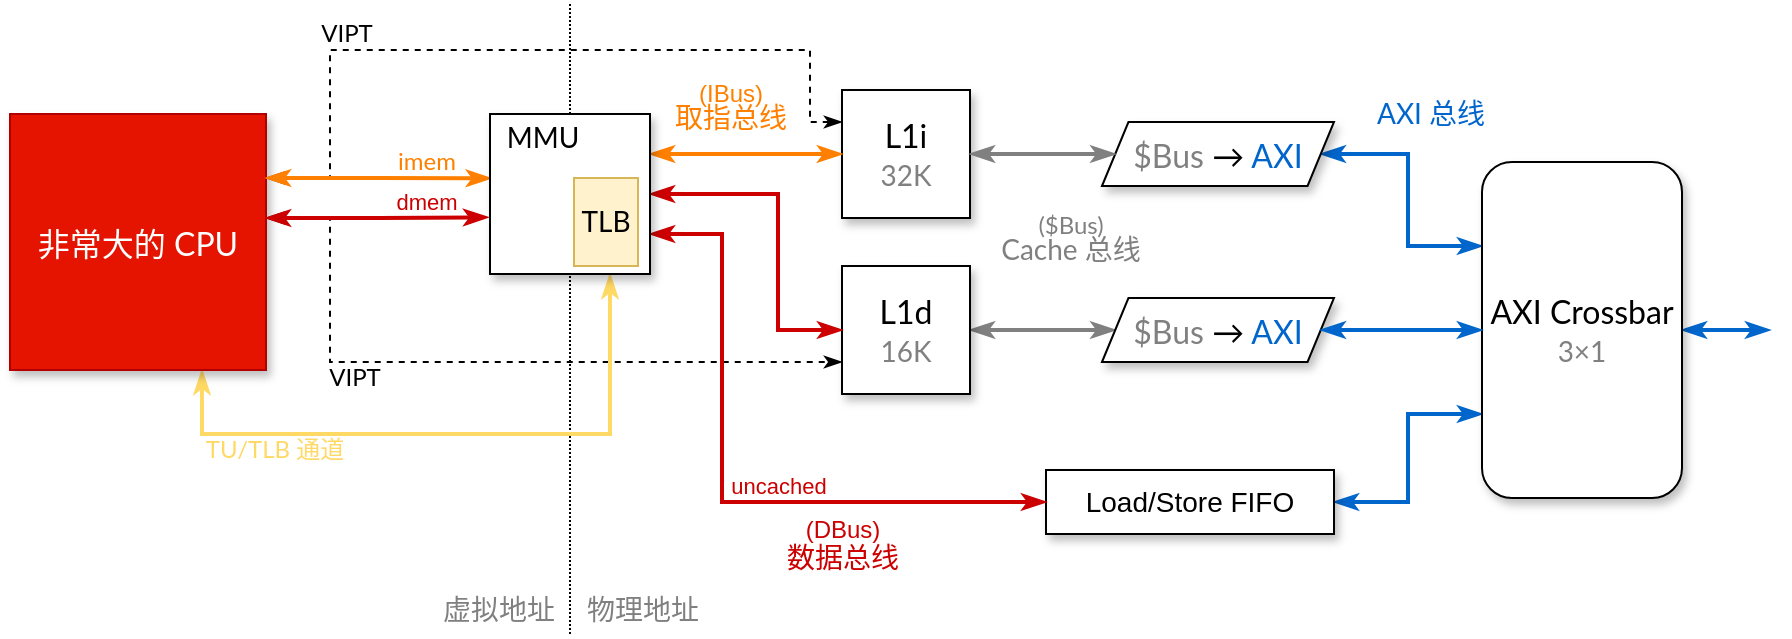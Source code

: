 <mxfile version="13.5.7" type="device"><diagram id="KAqjz7zcjYPBLz1x9ajG" name="Page-1"><mxGraphModel dx="214" dy="165" grid="1" gridSize="4" guides="1" tooltips="1" connect="1" arrows="1" fold="1" page="1" pageScale="1" pageWidth="850" pageHeight="1100" math="0" shadow="0"><root><mxCell id="0"/><mxCell id="1" parent="0"/><mxCell id="pgW4turYCSJJqPB_iv1n-37" value="" style="endArrow=none;html=1;strokeWidth=1;fontFamily=Lato;fontSize=12;fontColor=#CC0000;dashed=1;dashPattern=1 1;" parent="1" edge="1"><mxGeometry width="50" height="50" relative="1" as="geometry"><mxPoint x="440" y="612" as="sourcePoint"/><mxPoint x="440" y="296" as="targetPoint"/></mxGeometry></mxCell><mxCell id="pgW4turYCSJJqPB_iv1n-16" style="edgeStyle=orthogonalEdgeStyle;rounded=0;orthogonalLoop=1;jettySize=auto;html=1;exitX=1;exitY=0.25;exitDx=0;exitDy=0;entryX=0;entryY=0.25;entryDx=0;entryDy=0;startArrow=classicThin;startFill=1;endArrow=classicThin;endFill=1;fontFamily=Lato;fontSize=12;fontColor=#000000;dashed=1;strokeColor=#000000;" parent="1" source="pgW4turYCSJJqPB_iv1n-1" target="pgW4turYCSJJqPB_iv1n-10" edge="1"><mxGeometry relative="1" as="geometry"><Array as="points"><mxPoint x="320" y="384"/><mxPoint x="320" y="320"/><mxPoint x="560" y="320"/><mxPoint x="560" y="356"/></Array></mxGeometry></mxCell><mxCell id="pgW4turYCSJJqPB_iv1n-17" value="VIPT" style="edgeLabel;html=1;align=center;verticalAlign=middle;resizable=0;points=[];fontSize=12;fontFamily=Lato;labelBackgroundColor=none;fontColor=#000000;" parent="pgW4turYCSJJqPB_iv1n-16" vertex="1" connectable="0"><mxGeometry x="-0.079" y="2" relative="1" as="geometry"><mxPoint x="-74.76" y="-6" as="offset"/></mxGeometry></mxCell><mxCell id="pgW4turYCSJJqPB_iv1n-18" style="edgeStyle=orthogonalEdgeStyle;rounded=0;orthogonalLoop=1;jettySize=auto;html=1;entryX=0;entryY=0.75;entryDx=0;entryDy=0;dashed=1;startArrow=classicThin;startFill=1;endArrow=classicThin;endFill=1;fontFamily=Lato;fontSize=12;fontColor=#000000;strokeColor=#000000;" parent="1" target="pgW4turYCSJJqPB_iv1n-11" edge="1"><mxGeometry relative="1" as="geometry"><Array as="points"><mxPoint x="288" y="404"/><mxPoint x="320" y="404"/><mxPoint x="320" y="476"/></Array><mxPoint x="288" y="404" as="sourcePoint"/></mxGeometry></mxCell><mxCell id="pgW4turYCSJJqPB_iv1n-20" value="VIPT" style="edgeLabel;html=1;align=center;verticalAlign=middle;resizable=0;points=[];fontSize=12;fontFamily=Lato;labelBackgroundColor=none;fontColor=#000000;" parent="pgW4turYCSJJqPB_iv1n-18" vertex="1" connectable="0"><mxGeometry x="-0.571" relative="1" as="geometry"><mxPoint x="12.03" y="34.67" as="offset"/></mxGeometry></mxCell><mxCell id="pgW4turYCSJJqPB_iv1n-42" style="edgeStyle=orthogonalEdgeStyle;rounded=0;orthogonalLoop=1;jettySize=auto;html=1;exitX=0.75;exitY=1;exitDx=0;exitDy=0;entryX=0.75;entryY=1;entryDx=0;entryDy=0;startArrow=classicThin;startFill=1;endArrow=classicThin;endFill=1;strokeWidth=2;fontFamily=Lato;fontSize=12;fontColor=#FFD966;strokeColor=#FFD966;" parent="1" source="pgW4turYCSJJqPB_iv1n-1" target="pgW4turYCSJJqPB_iv1n-2" edge="1"><mxGeometry relative="1" as="geometry"><Array as="points"><mxPoint x="256" y="512"/><mxPoint x="460" y="512"/></Array></mxGeometry></mxCell><mxCell id="pgW4turYCSJJqPB_iv1n-43" value="TU/TLB 通道" style="edgeLabel;html=1;align=center;verticalAlign=middle;resizable=0;points=[];fontSize=12;fontFamily=Lato;labelBackgroundColor=none;fontColor=#FFD966;" parent="pgW4turYCSJJqPB_iv1n-42" vertex="1" connectable="0"><mxGeometry x="0.184" y="-2" relative="1" as="geometry"><mxPoint x="-119.2" y="6" as="offset"/></mxGeometry></mxCell><mxCell id="pgW4turYCSJJqPB_iv1n-1" value="非常大的 CPU" style="rounded=0;whiteSpace=wrap;html=1;fontSize=16;fontFamily=Lato;shadow=1;fillColor=#e51400;strokeColor=#B20000;fontColor=#ffffff;" parent="1" vertex="1"><mxGeometry x="160" y="352" width="128" height="128" as="geometry"/></mxCell><mxCell id="pgW4turYCSJJqPB_iv1n-10" value="L1i&lt;br&gt;&lt;font style=&quot;font-size: 14px&quot; color=&quot;#808080&quot;&gt;32K&lt;/font&gt;" style="rounded=0;whiteSpace=wrap;html=1;labelBackgroundColor=none;fontFamily=Lato;fontSize=16;fontColor=#000000;shadow=1;" parent="1" vertex="1"><mxGeometry x="576" y="340" width="64" height="64" as="geometry"/></mxCell><mxCell id="pgW4turYCSJJqPB_iv1n-26" style="edgeStyle=orthogonalEdgeStyle;rounded=0;orthogonalLoop=1;jettySize=auto;html=1;exitX=1;exitY=0.5;exitDx=0;exitDy=0;entryX=0;entryY=0.5;entryDx=0;entryDy=0;startArrow=classicThin;startFill=1;endArrow=classicThin;endFill=1;strokeWidth=2;fontFamily=Lato;fontSize=12;fontColor=none;strokeColor=#808080;" parent="1" source="pgW4turYCSJJqPB_iv1n-11" target="15" edge="1"><mxGeometry relative="1" as="geometry"><mxPoint x="840" y="472" as="targetPoint"/></mxGeometry></mxCell><mxCell id="pgW4turYCSJJqPB_iv1n-11" value="L1d&lt;br&gt;&lt;font style=&quot;font-size: 14px&quot; color=&quot;#808080&quot;&gt;16K&lt;/font&gt;" style="rounded=0;whiteSpace=wrap;html=1;labelBackgroundColor=none;fontFamily=Lato;fontSize=16;fontColor=#000000;shadow=1;" parent="1" vertex="1"><mxGeometry x="576" y="428" width="64" height="64" as="geometry"/></mxCell><mxCell id="pgW4turYCSJJqPB_iv1n-32" style="edgeStyle=orthogonalEdgeStyle;rounded=0;orthogonalLoop=1;jettySize=auto;html=1;exitX=1;exitY=0.5;exitDx=0;exitDy=0;entryX=0;entryY=0.75;entryDx=0;entryDy=0;startArrow=classicThin;startFill=1;endArrow=classicThin;endFill=1;strokeWidth=2;fontFamily=Lato;fontSize=16;fontColor=#000000;strokeColor=#0066CC;" parent="1" source="14" target="pgW4turYCSJJqPB_iv1n-31" edge="1"><mxGeometry relative="1" as="geometry"/></mxCell><mxCell id="pgW4turYCSJJqPB_iv1n-12" style="edgeStyle=orthogonalEdgeStyle;rounded=0;orthogonalLoop=1;jettySize=auto;html=1;exitX=1;exitY=0.25;exitDx=0;exitDy=0;entryX=0;entryY=0.5;entryDx=0;entryDy=0;startArrow=classicThin;startFill=1;endArrow=classicThin;endFill=1;fontFamily=Lato;fontSize=12;fontColor=#000000;strokeColor=#FF8000;strokeWidth=2;" parent="1" source="pgW4turYCSJJqPB_iv1n-2" target="pgW4turYCSJJqPB_iv1n-10" edge="1"><mxGeometry relative="1" as="geometry"><Array as="points"><mxPoint x="572" y="372"/><mxPoint x="572" y="372"/></Array></mxGeometry></mxCell><mxCell id="pgW4turYCSJJqPB_iv1n-4" style="edgeStyle=orthogonalEdgeStyle;rounded=0;orthogonalLoop=1;jettySize=auto;html=1;exitX=1;exitY=0.25;exitDx=0;exitDy=0;entryX=0.005;entryY=0.402;entryDx=0;entryDy=0;entryPerimeter=0;fontFamily=Lato;fontSize=16;endArrow=classicThin;endFill=1;startArrow=classicThin;startFill=1;strokeColor=#FF8000;strokeWidth=2;" parent="1" source="pgW4turYCSJJqPB_iv1n-1" target="pgW4turYCSJJqPB_iv1n-2" edge="1"><mxGeometry relative="1" as="geometry"><Array as="points"><mxPoint x="344" y="384"/></Array></mxGeometry></mxCell><mxCell id="pgW4turYCSJJqPB_iv1n-8" value="imem" style="edgeLabel;html=1;align=center;verticalAlign=middle;resizable=0;points=[];fontSize=12;fontFamily=Lato;labelBackgroundColor=none;fontColor=#FF8000;" parent="pgW4turYCSJJqPB_iv1n-4" vertex="1" connectable="0"><mxGeometry x="0.392" relative="1" as="geometry"><mxPoint x="1.9" y="-8.06" as="offset"/></mxGeometry></mxCell><mxCell id="pgW4turYCSJJqPB_iv1n-27" value="Cache 总线" style="text;html=1;align=center;verticalAlign=middle;resizable=0;points=[];autosize=1;fontSize=14;fontFamily=Lato;labelBackgroundColor=none;fontColor=#808080;" parent="1" vertex="1"><mxGeometry x="648" y="408" width="84" height="24" as="geometry"/></mxCell><mxCell id="pgW4turYCSJJqPB_iv1n-33" style="edgeStyle=orthogonalEdgeStyle;rounded=0;orthogonalLoop=1;jettySize=auto;html=1;exitX=1;exitY=0.5;exitDx=0;exitDy=0;entryX=0;entryY=0.25;entryDx=0;entryDy=0;startArrow=classicThin;startFill=1;endArrow=classicThin;endFill=1;strokeColor=#0066CC;strokeWidth=2;fontFamily=Lato;fontSize=16;fontColor=#000000;" parent="1" source="pgW4turYCSJJqPB_iv1n-47" target="pgW4turYCSJJqPB_iv1n-31" edge="1"><mxGeometry relative="1" as="geometry"><mxPoint x="996.0" y="432.0" as="sourcePoint"/></mxGeometry></mxCell><mxCell id="pgW4turYCSJJqPB_iv1n-40" style="edgeStyle=orthogonalEdgeStyle;rounded=0;orthogonalLoop=1;jettySize=auto;html=1;exitX=1;exitY=0.5;exitDx=0;exitDy=0;startArrow=classicThin;startFill=1;endArrow=classicThin;endFill=1;strokeWidth=2;fontFamily=Lato;fontSize=12;fontColor=#000000;strokeColor=#0066CC;" parent="1" source="pgW4turYCSJJqPB_iv1n-31" edge="1"><mxGeometry relative="1" as="geometry"><mxPoint x="1040" y="460" as="targetPoint"/></mxGeometry></mxCell><mxCell id="pgW4turYCSJJqPB_iv1n-31" value="AXI Crossbar&lt;br&gt;&lt;font style=&quot;font-size: 14px&quot; color=&quot;#808080&quot;&gt;3×1&lt;/font&gt;" style="rounded=1;whiteSpace=wrap;html=1;labelBackgroundColor=none;strokeColor=#000000;fontFamily=Lato;fontSize=16;shadow=1;" parent="1" vertex="1"><mxGeometry x="896" y="376" width="100" height="168" as="geometry"/></mxCell><mxCell id="pgW4turYCSJJqPB_iv1n-34" value="AXI 总线" style="text;html=1;align=center;verticalAlign=middle;resizable=0;points=[];autosize=1;fontSize=14;fontFamily=Lato;fontColor=#0066CC;" parent="1" vertex="1"><mxGeometry x="836" y="340" width="68" height="24" as="geometry"/></mxCell><mxCell id="pgW4turYCSJJqPB_iv1n-38" value="虚拟地址" style="text;html=1;align=center;verticalAlign=middle;resizable=0;points=[];autosize=1;fontSize=14;fontFamily=Lato;fontColor=#808080;" parent="1" vertex="1"><mxGeometry x="368" y="588" width="72" height="24" as="geometry"/></mxCell><mxCell id="pgW4turYCSJJqPB_iv1n-39" value="物理地址" style="text;html=1;align=center;verticalAlign=middle;resizable=0;points=[];autosize=1;fontSize=14;fontFamily=Lato;fontColor=#808080;" parent="1" vertex="1"><mxGeometry x="440" y="588" width="72" height="24" as="geometry"/></mxCell><mxCell id="pgW4turYCSJJqPB_iv1n-47" value="&lt;font color=&quot;#808080&quot;&gt;$Bus&lt;/font&gt; → &lt;font color=&quot;#0066cc&quot;&gt;AXI&lt;/font&gt;" style="shape=parallelogram;perimeter=parallelogramPerimeter;whiteSpace=wrap;html=1;labelBackgroundColor=none;fontFamily=Lato;fontSize=16;fontColor=#000000;size=0.114;shadow=1;" parent="1" vertex="1"><mxGeometry x="706" y="356" width="116" height="32" as="geometry"/></mxCell><mxCell id="pgW4turYCSJJqPB_iv1n-49" value="($Bus)" style="text;html=1;align=center;verticalAlign=middle;resizable=0;points=[];autosize=1;fontSize=12;fontFamily=Lato;fontColor=#808080;" parent="1" vertex="1"><mxGeometry x="666" y="398" width="48" height="20" as="geometry"/></mxCell><mxCell id="2" value="取指总线" style="text;html=1;align=center;verticalAlign=middle;resizable=0;points=[];autosize=1;fontSize=14;fontColor=#FF8000;" parent="1" vertex="1"><mxGeometry x="484" y="342" width="72" height="24" as="geometry"/></mxCell><mxCell id="3" value="(IBus)" style="text;html=1;align=center;verticalAlign=middle;resizable=0;points=[];autosize=1;fontSize=12;fontColor=#FF8000;" parent="1" vertex="1"><mxGeometry x="496" y="332" width="48" height="20" as="geometry"/></mxCell><mxCell id="6" value="数据总线" style="text;html=1;align=center;verticalAlign=middle;resizable=0;points=[];autosize=1;fontSize=14;fontColor=#CC0000;" parent="1" vertex="1"><mxGeometry x="540" y="562" width="72" height="24" as="geometry"/></mxCell><mxCell id="7" value="(DBus)" style="text;html=1;align=center;verticalAlign=middle;resizable=0;points=[];autosize=1;fontSize=12;fontColor=#CC0000;" parent="1" vertex="1"><mxGeometry x="550" y="550" width="52" height="20" as="geometry"/></mxCell><mxCell id="9" style="edgeStyle=orthogonalEdgeStyle;rounded=0;orthogonalLoop=1;jettySize=auto;html=1;exitX=1;exitY=0.5;exitDx=0;exitDy=0;entryX=0;entryY=0.5;entryDx=0;entryDy=0;strokeColor=#CC0000;fontSize=12;fontColor=#000000;strokeWidth=2;startArrow=classicThin;startFill=1;endArrow=classicThin;endFill=1;" parent="1" source="pgW4turYCSJJqPB_iv1n-2" target="pgW4turYCSJJqPB_iv1n-11" edge="1"><mxGeometry relative="1" as="geometry"><Array as="points"><mxPoint x="544" y="392"/><mxPoint x="544" y="460"/></Array><mxPoint x="600" y="436" as="sourcePoint"/></mxGeometry></mxCell><mxCell id="13" style="edgeStyle=orthogonalEdgeStyle;rounded=0;orthogonalLoop=1;jettySize=auto;html=1;exitX=1;exitY=0.5;exitDx=0;exitDy=0;entryX=0;entryY=0.5;entryDx=0;entryDy=0;startArrow=classicThin;startFill=1;endArrow=classicThin;endFill=1;strokeColor=#808080;strokeWidth=2;fontSize=12;fontColor=#000000;" parent="1" source="pgW4turYCSJJqPB_iv1n-10" target="pgW4turYCSJJqPB_iv1n-47" edge="1"><mxGeometry relative="1" as="geometry"><Array as="points"/><mxPoint x="796" y="392" as="sourcePoint"/><mxPoint x="840" y="392" as="targetPoint"/></mxGeometry></mxCell><mxCell id="14" value="Load/Store FIFO" style="rounded=0;whiteSpace=wrap;html=1;shadow=1;fontSize=14;fontColor=#000000;rotation=0;" parent="1" vertex="1"><mxGeometry x="678" y="530" width="144" height="32" as="geometry"/></mxCell><mxCell id="15" value="&lt;font color=&quot;#808080&quot;&gt;$Bus&lt;/font&gt; → &lt;font color=&quot;#0066cc&quot;&gt;AXI&lt;/font&gt;" style="shape=parallelogram;perimeter=parallelogramPerimeter;whiteSpace=wrap;html=1;labelBackgroundColor=none;fontFamily=Lato;fontSize=16;fontColor=#000000;size=0.114;shadow=1;" parent="1" vertex="1"><mxGeometry x="706" y="444" width="116" height="32" as="geometry"/></mxCell><mxCell id="16" style="edgeStyle=orthogonalEdgeStyle;rounded=0;orthogonalLoop=1;jettySize=auto;html=1;exitX=1;exitY=0.5;exitDx=0;exitDy=0;entryX=0;entryY=0.5;entryDx=0;entryDy=0;startArrow=classicThin;startFill=1;endArrow=classicThin;endFill=1;strokeColor=#0066CC;strokeWidth=2;fontFamily=Lato;fontSize=16;fontColor=#000000;" parent="1" source="15" target="pgW4turYCSJJqPB_iv1n-31" edge="1"><mxGeometry relative="1" as="geometry"><mxPoint x="997.371" y="396" as="sourcePoint"/><mxPoint x="1108" y="396" as="targetPoint"/></mxGeometry></mxCell><mxCell id="17" style="edgeStyle=orthogonalEdgeStyle;rounded=0;orthogonalLoop=1;jettySize=auto;html=1;exitX=1;exitY=0.75;exitDx=0;exitDy=0;entryX=0;entryY=0.5;entryDx=0;entryDy=0;strokeColor=#CC0000;fontSize=12;fontColor=#000000;strokeWidth=2;startArrow=classicThin;startFill=1;endArrow=classicThin;endFill=1;" parent="1" source="pgW4turYCSJJqPB_iv1n-2" target="14" edge="1"><mxGeometry relative="1" as="geometry"><Array as="points"><mxPoint x="516" y="412"/><mxPoint x="516" y="546"/></Array><mxPoint x="484" y="396" as="sourcePoint"/><mxPoint x="736" y="468" as="targetPoint"/></mxGeometry></mxCell><mxCell id="20" value="uncached" style="edgeLabel;html=1;align=center;verticalAlign=middle;resizable=0;points=[];fontColor=#CC0000;labelBackgroundColor=none;" parent="17" vertex="1" connectable="0"><mxGeometry x="0.12" y="1" relative="1" as="geometry"><mxPoint x="11.43" y="-7.03" as="offset"/></mxGeometry></mxCell><mxCell id="18" style="edgeStyle=orthogonalEdgeStyle;rounded=0;orthogonalLoop=1;jettySize=auto;html=1;entryX=-0.012;entryY=0.646;entryDx=0;entryDy=0;strokeColor=#CC0000;fontSize=12;fontColor=#000000;strokeWidth=2;startArrow=classicThin;startFill=1;endArrow=classicThin;endFill=1;entryPerimeter=0;" parent="1" target="pgW4turYCSJJqPB_iv1n-2" edge="1"><mxGeometry relative="1" as="geometry"><Array as="points"><mxPoint x="344" y="404"/></Array><mxPoint x="288" y="404" as="sourcePoint"/><mxPoint x="696" y="540" as="targetPoint"/></mxGeometry></mxCell><mxCell id="19" value="dmem" style="edgeLabel;html=1;align=center;verticalAlign=middle;resizable=0;points=[];fontColor=#CC0000;labelBackgroundColor=none;" parent="18" vertex="1" connectable="0"><mxGeometry x="0.406" y="-2" relative="1" as="geometry"><mxPoint x="1.54" y="-9.69" as="offset"/></mxGeometry></mxCell><mxCell id="23" value="" style="group" parent="1" vertex="1" connectable="0"><mxGeometry x="400" y="352" width="80" height="80" as="geometry"/></mxCell><mxCell id="pgW4turYCSJJqPB_iv1n-2" value="" style="whiteSpace=wrap;html=1;aspect=fixed;fontFamily=Lato;fontSize=16;shadow=1;" parent="23" vertex="1"><mxGeometry width="80" height="80" as="geometry"/></mxCell><mxCell id="pgW4turYCSJJqPB_iv1n-44" value="TLB" style="rounded=0;whiteSpace=wrap;html=1;shadow=0;labelBackgroundColor=none;fontFamily=Lato;fontSize=14;fillColor=#fff2cc;strokeColor=#d6b656;" parent="23" vertex="1"><mxGeometry x="42" y="32" width="32" height="44" as="geometry"/></mxCell><mxCell id="pgW4turYCSJJqPB_iv1n-45" value="MMU" style="text;html=1;align=center;verticalAlign=middle;resizable=0;points=[];autosize=1;fontSize=14;fontFamily=Lato;" parent="23" vertex="1"><mxGeometry width="52" height="24" as="geometry"/></mxCell></root></mxGraphModel></diagram></mxfile>
